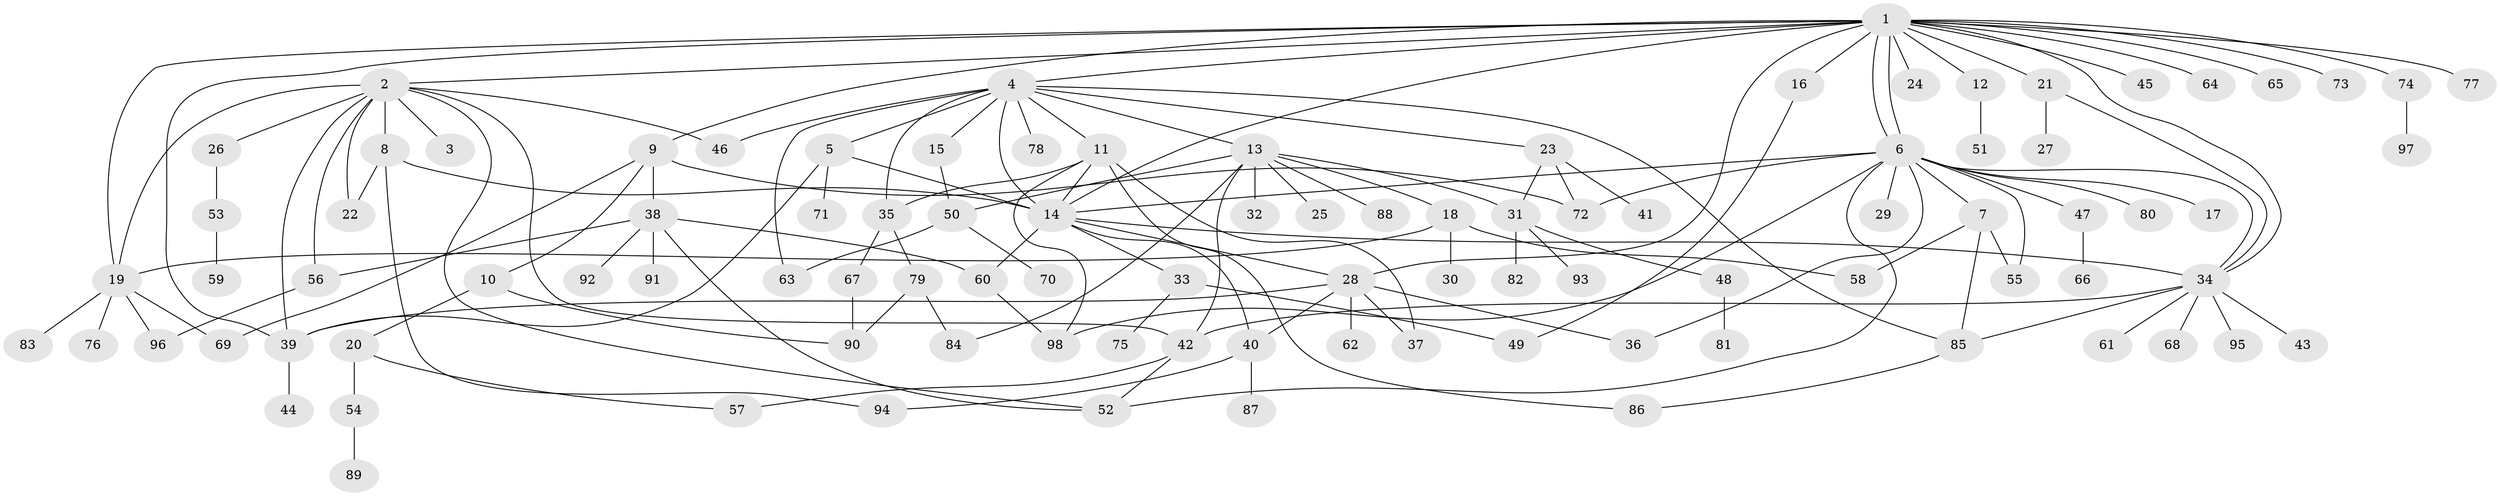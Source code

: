 // Generated by graph-tools (version 1.1) at 2025/01/03/09/25 03:01:55]
// undirected, 98 vertices, 145 edges
graph export_dot {
graph [start="1"]
  node [color=gray90,style=filled];
  1;
  2;
  3;
  4;
  5;
  6;
  7;
  8;
  9;
  10;
  11;
  12;
  13;
  14;
  15;
  16;
  17;
  18;
  19;
  20;
  21;
  22;
  23;
  24;
  25;
  26;
  27;
  28;
  29;
  30;
  31;
  32;
  33;
  34;
  35;
  36;
  37;
  38;
  39;
  40;
  41;
  42;
  43;
  44;
  45;
  46;
  47;
  48;
  49;
  50;
  51;
  52;
  53;
  54;
  55;
  56;
  57;
  58;
  59;
  60;
  61;
  62;
  63;
  64;
  65;
  66;
  67;
  68;
  69;
  70;
  71;
  72;
  73;
  74;
  75;
  76;
  77;
  78;
  79;
  80;
  81;
  82;
  83;
  84;
  85;
  86;
  87;
  88;
  89;
  90;
  91;
  92;
  93;
  94;
  95;
  96;
  97;
  98;
  1 -- 2;
  1 -- 4;
  1 -- 6;
  1 -- 6;
  1 -- 9;
  1 -- 12;
  1 -- 14;
  1 -- 16;
  1 -- 19;
  1 -- 21;
  1 -- 24;
  1 -- 28;
  1 -- 34;
  1 -- 39;
  1 -- 45;
  1 -- 64;
  1 -- 65;
  1 -- 73;
  1 -- 74;
  1 -- 77;
  2 -- 3;
  2 -- 8;
  2 -- 19;
  2 -- 22;
  2 -- 26;
  2 -- 39;
  2 -- 42;
  2 -- 46;
  2 -- 52;
  2 -- 56;
  4 -- 5;
  4 -- 11;
  4 -- 13;
  4 -- 14;
  4 -- 15;
  4 -- 23;
  4 -- 35;
  4 -- 46;
  4 -- 63;
  4 -- 78;
  4 -- 85;
  5 -- 14;
  5 -- 39;
  5 -- 71;
  6 -- 7;
  6 -- 14;
  6 -- 17;
  6 -- 29;
  6 -- 34;
  6 -- 36;
  6 -- 47;
  6 -- 52;
  6 -- 55;
  6 -- 72;
  6 -- 80;
  6 -- 98;
  7 -- 55;
  7 -- 58;
  7 -- 85;
  8 -- 14;
  8 -- 22;
  8 -- 94;
  9 -- 10;
  9 -- 38;
  9 -- 69;
  9 -- 72;
  10 -- 20;
  10 -- 90;
  11 -- 14;
  11 -- 35;
  11 -- 37;
  11 -- 86;
  11 -- 98;
  12 -- 51;
  13 -- 18;
  13 -- 25;
  13 -- 31;
  13 -- 32;
  13 -- 42;
  13 -- 50;
  13 -- 84;
  13 -- 88;
  14 -- 28;
  14 -- 33;
  14 -- 34;
  14 -- 40;
  14 -- 60;
  15 -- 50;
  16 -- 49;
  18 -- 19;
  18 -- 30;
  18 -- 58;
  19 -- 69;
  19 -- 76;
  19 -- 83;
  19 -- 96;
  20 -- 54;
  20 -- 57;
  21 -- 27;
  21 -- 34;
  23 -- 31;
  23 -- 41;
  23 -- 72;
  26 -- 53;
  28 -- 36;
  28 -- 37;
  28 -- 39;
  28 -- 40;
  28 -- 62;
  31 -- 48;
  31 -- 82;
  31 -- 93;
  33 -- 49;
  33 -- 75;
  34 -- 42;
  34 -- 43;
  34 -- 61;
  34 -- 68;
  34 -- 85;
  34 -- 95;
  35 -- 67;
  35 -- 79;
  38 -- 52;
  38 -- 56;
  38 -- 60;
  38 -- 91;
  38 -- 92;
  39 -- 44;
  40 -- 87;
  40 -- 94;
  42 -- 52;
  42 -- 57;
  47 -- 66;
  48 -- 81;
  50 -- 63;
  50 -- 70;
  53 -- 59;
  54 -- 89;
  56 -- 96;
  60 -- 98;
  67 -- 90;
  74 -- 97;
  79 -- 84;
  79 -- 90;
  85 -- 86;
}
